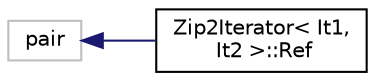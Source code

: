 digraph "Graphical Class Hierarchy"
{
 // LATEX_PDF_SIZE
  bgcolor="transparent";
  edge [fontname="Helvetica",fontsize="10",labelfontname="Helvetica",labelfontsize="10"];
  node [fontname="Helvetica",fontsize="10",shape=record];
  rankdir="LR";
  Node190 [label="pair",height=0.2,width=0.4,color="grey75",tooltip=" "];
  Node190 -> Node0 [dir="back",color="midnightblue",fontsize="10",style="solid",fontname="Helvetica"];
  Node0 [label="Zip2Iterator\< It1,\l It2 \>::Ref",height=0.2,width=0.4,color="black",URL="$structutils_1_1_zip2_iterator_1_1_ref.html",tooltip=" "];
}
